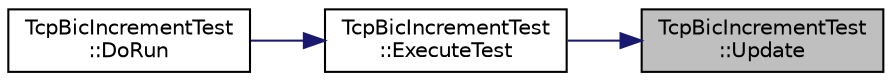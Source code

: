 digraph "TcpBicIncrementTest::Update"
{
 // LATEX_PDF_SIZE
  edge [fontname="Helvetica",fontsize="10",labelfontname="Helvetica",labelfontsize="10"];
  node [fontname="Helvetica",fontsize="10",shape=record];
  rankdir="RL";
  Node1 [label="TcpBicIncrementTest\l::Update",height=0.2,width=0.4,color="black", fillcolor="grey75", style="filled", fontcolor="black",tooltip="Update the TCP socket state."];
  Node1 -> Node2 [dir="back",color="midnightblue",fontsize="10",style="solid",fontname="Helvetica"];
  Node2 [label="TcpBicIncrementTest\l::ExecuteTest",height=0.2,width=0.4,color="black", fillcolor="white", style="filled",URL="$class_tcp_bic_increment_test.html#a7ccf7a79e414db6d12bc4c539d6f2a59",tooltip="Execute the test."];
  Node2 -> Node3 [dir="back",color="midnightblue",fontsize="10",style="solid",fontname="Helvetica"];
  Node3 [label="TcpBicIncrementTest\l::DoRun",height=0.2,width=0.4,color="black", fillcolor="white", style="filled",URL="$class_tcp_bic_increment_test.html#af1a3cf3f9ad7abf5fc16edb41bc2351c",tooltip="Implementation to actually run this TestCase."];
}
